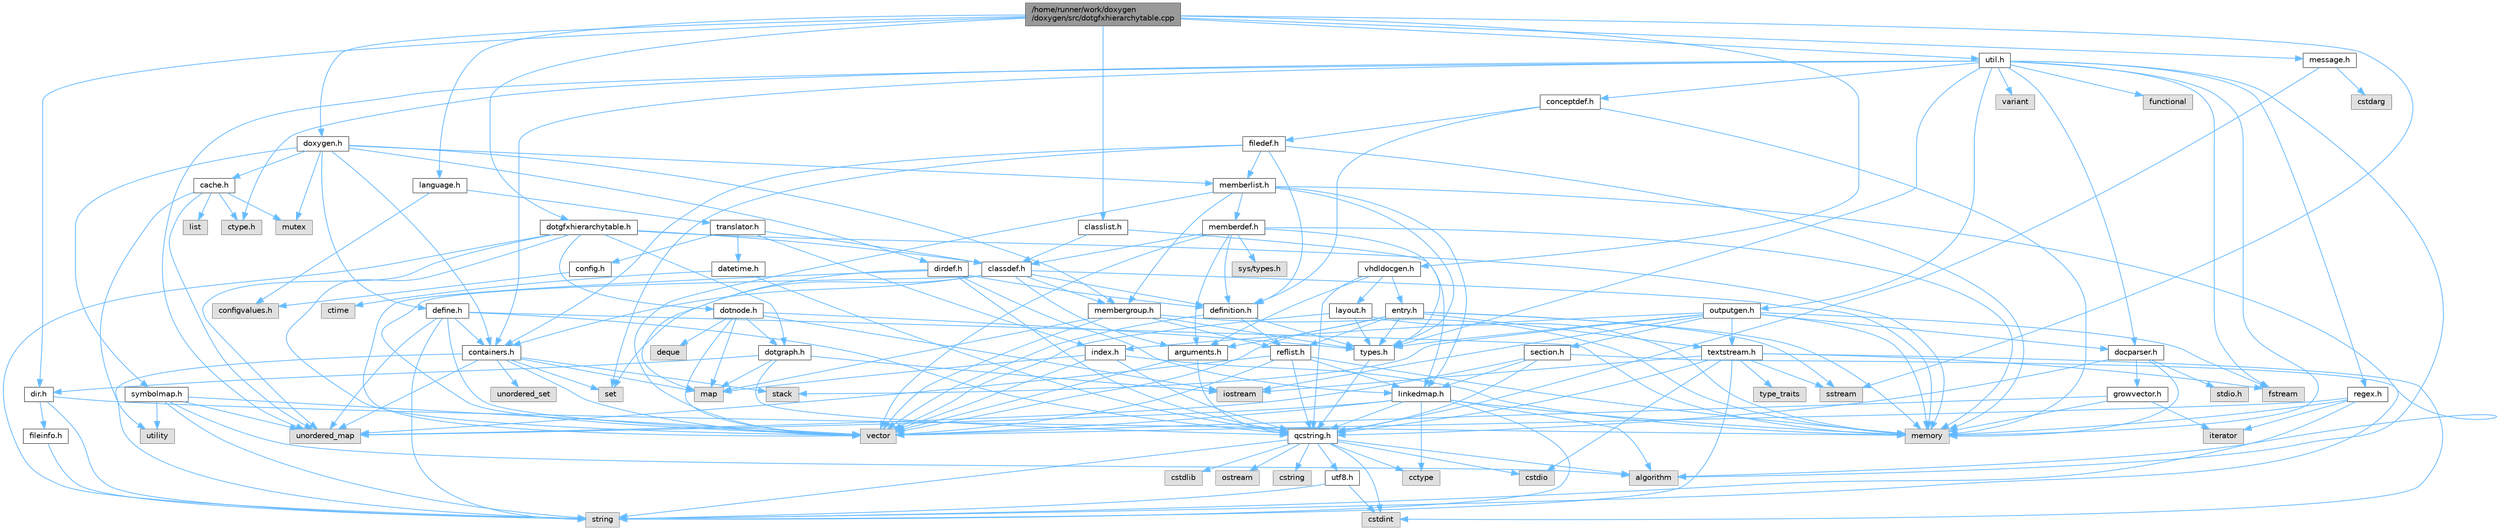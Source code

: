 digraph "/home/runner/work/doxygen/doxygen/src/dotgfxhierarchytable.cpp"
{
 // INTERACTIVE_SVG=YES
 // LATEX_PDF_SIZE
  bgcolor="transparent";
  edge [fontname=Helvetica,fontsize=10,labelfontname=Helvetica,labelfontsize=10];
  node [fontname=Helvetica,fontsize=10,shape=box,height=0.2,width=0.4];
  Node1 [id="Node000001",label="/home/runner/work/doxygen\l/doxygen/src/dotgfxhierarchytable.cpp",height=0.2,width=0.4,color="gray40", fillcolor="grey60", style="filled", fontcolor="black"];
  Node1 -> Node2 [id="edge1_Node000001_Node000002",color="steelblue1",style="solid"];
  Node2 [id="Node000002",label="sstream",height=0.2,width=0.4,color="grey60", fillcolor="#E0E0E0", style="filled"];
  Node1 -> Node3 [id="edge2_Node000001_Node000003",color="steelblue1",style="solid"];
  Node3 [id="Node000003",label="dotgfxhierarchytable.h",height=0.2,width=0.4,color="grey40", fillcolor="white", style="filled",URL="$d2/de7/dotgfxhierarchytable_8h.html",tooltip=" "];
  Node3 -> Node4 [id="edge3_Node000003_Node000004",color="steelblue1",style="solid"];
  Node4 [id="Node000004",label="memory",height=0.2,width=0.4,color="grey60", fillcolor="#E0E0E0", style="filled"];
  Node3 -> Node5 [id="edge4_Node000003_Node000005",color="steelblue1",style="solid"];
  Node5 [id="Node000005",label="string",height=0.2,width=0.4,color="grey60", fillcolor="#E0E0E0", style="filled"];
  Node3 -> Node6 [id="edge5_Node000003_Node000006",color="steelblue1",style="solid"];
  Node6 [id="Node000006",label="unordered_map",height=0.2,width=0.4,color="grey60", fillcolor="#E0E0E0", style="filled"];
  Node3 -> Node7 [id="edge6_Node000003_Node000007",color="steelblue1",style="solid"];
  Node7 [id="Node000007",label="vector",height=0.2,width=0.4,color="grey60", fillcolor="#E0E0E0", style="filled"];
  Node3 -> Node8 [id="edge7_Node000003_Node000008",color="steelblue1",style="solid"];
  Node8 [id="Node000008",label="classdef.h",height=0.2,width=0.4,color="grey40", fillcolor="white", style="filled",URL="$d1/da6/classdef_8h.html",tooltip=" "];
  Node8 -> Node4 [id="edge8_Node000008_Node000004",color="steelblue1",style="solid"];
  Node8 -> Node7 [id="edge9_Node000008_Node000007",color="steelblue1",style="solid"];
  Node8 -> Node9 [id="edge10_Node000008_Node000009",color="steelblue1",style="solid"];
  Node9 [id="Node000009",label="set",height=0.2,width=0.4,color="grey60", fillcolor="#E0E0E0", style="filled"];
  Node8 -> Node10 [id="edge11_Node000008_Node000010",color="steelblue1",style="solid"];
  Node10 [id="Node000010",label="containers.h",height=0.2,width=0.4,color="grey40", fillcolor="white", style="filled",URL="$d5/d75/containers_8h.html",tooltip=" "];
  Node10 -> Node7 [id="edge12_Node000010_Node000007",color="steelblue1",style="solid"];
  Node10 -> Node5 [id="edge13_Node000010_Node000005",color="steelblue1",style="solid"];
  Node10 -> Node9 [id="edge14_Node000010_Node000009",color="steelblue1",style="solid"];
  Node10 -> Node11 [id="edge15_Node000010_Node000011",color="steelblue1",style="solid"];
  Node11 [id="Node000011",label="map",height=0.2,width=0.4,color="grey60", fillcolor="#E0E0E0", style="filled"];
  Node10 -> Node12 [id="edge16_Node000010_Node000012",color="steelblue1",style="solid"];
  Node12 [id="Node000012",label="unordered_set",height=0.2,width=0.4,color="grey60", fillcolor="#E0E0E0", style="filled"];
  Node10 -> Node6 [id="edge17_Node000010_Node000006",color="steelblue1",style="solid"];
  Node10 -> Node13 [id="edge18_Node000010_Node000013",color="steelblue1",style="solid"];
  Node13 [id="Node000013",label="stack",height=0.2,width=0.4,color="grey60", fillcolor="#E0E0E0", style="filled"];
  Node8 -> Node14 [id="edge19_Node000008_Node000014",color="steelblue1",style="solid"];
  Node14 [id="Node000014",label="definition.h",height=0.2,width=0.4,color="grey40", fillcolor="white", style="filled",URL="$df/da1/definition_8h.html",tooltip=" "];
  Node14 -> Node7 [id="edge20_Node000014_Node000007",color="steelblue1",style="solid"];
  Node14 -> Node15 [id="edge21_Node000014_Node000015",color="steelblue1",style="solid"];
  Node15 [id="Node000015",label="types.h",height=0.2,width=0.4,color="grey40", fillcolor="white", style="filled",URL="$d9/d49/types_8h.html",tooltip="This file contains a number of basic enums and types."];
  Node15 -> Node16 [id="edge22_Node000015_Node000016",color="steelblue1",style="solid"];
  Node16 [id="Node000016",label="qcstring.h",height=0.2,width=0.4,color="grey40", fillcolor="white", style="filled",URL="$d7/d5c/qcstring_8h.html",tooltip=" "];
  Node16 -> Node5 [id="edge23_Node000016_Node000005",color="steelblue1",style="solid"];
  Node16 -> Node17 [id="edge24_Node000016_Node000017",color="steelblue1",style="solid"];
  Node17 [id="Node000017",label="algorithm",height=0.2,width=0.4,color="grey60", fillcolor="#E0E0E0", style="filled"];
  Node16 -> Node18 [id="edge25_Node000016_Node000018",color="steelblue1",style="solid"];
  Node18 [id="Node000018",label="cctype",height=0.2,width=0.4,color="grey60", fillcolor="#E0E0E0", style="filled"];
  Node16 -> Node19 [id="edge26_Node000016_Node000019",color="steelblue1",style="solid"];
  Node19 [id="Node000019",label="cstring",height=0.2,width=0.4,color="grey60", fillcolor="#E0E0E0", style="filled"];
  Node16 -> Node20 [id="edge27_Node000016_Node000020",color="steelblue1",style="solid"];
  Node20 [id="Node000020",label="cstdio",height=0.2,width=0.4,color="grey60", fillcolor="#E0E0E0", style="filled"];
  Node16 -> Node21 [id="edge28_Node000016_Node000021",color="steelblue1",style="solid"];
  Node21 [id="Node000021",label="cstdlib",height=0.2,width=0.4,color="grey60", fillcolor="#E0E0E0", style="filled"];
  Node16 -> Node22 [id="edge29_Node000016_Node000022",color="steelblue1",style="solid"];
  Node22 [id="Node000022",label="cstdint",height=0.2,width=0.4,color="grey60", fillcolor="#E0E0E0", style="filled"];
  Node16 -> Node23 [id="edge30_Node000016_Node000023",color="steelblue1",style="solid"];
  Node23 [id="Node000023",label="ostream",height=0.2,width=0.4,color="grey60", fillcolor="#E0E0E0", style="filled"];
  Node16 -> Node24 [id="edge31_Node000016_Node000024",color="steelblue1",style="solid"];
  Node24 [id="Node000024",label="utf8.h",height=0.2,width=0.4,color="grey40", fillcolor="white", style="filled",URL="$db/d7c/utf8_8h.html",tooltip="Various UTF8 related helper functions."];
  Node24 -> Node22 [id="edge32_Node000024_Node000022",color="steelblue1",style="solid"];
  Node24 -> Node5 [id="edge33_Node000024_Node000005",color="steelblue1",style="solid"];
  Node14 -> Node25 [id="edge34_Node000014_Node000025",color="steelblue1",style="solid"];
  Node25 [id="Node000025",label="reflist.h",height=0.2,width=0.4,color="grey40", fillcolor="white", style="filled",URL="$d1/d02/reflist_8h.html",tooltip=" "];
  Node25 -> Node7 [id="edge35_Node000025_Node000007",color="steelblue1",style="solid"];
  Node25 -> Node6 [id="edge36_Node000025_Node000006",color="steelblue1",style="solid"];
  Node25 -> Node4 [id="edge37_Node000025_Node000004",color="steelblue1",style="solid"];
  Node25 -> Node16 [id="edge38_Node000025_Node000016",color="steelblue1",style="solid"];
  Node25 -> Node26 [id="edge39_Node000025_Node000026",color="steelblue1",style="solid"];
  Node26 [id="Node000026",label="linkedmap.h",height=0.2,width=0.4,color="grey40", fillcolor="white", style="filled",URL="$da/de1/linkedmap_8h.html",tooltip=" "];
  Node26 -> Node6 [id="edge40_Node000026_Node000006",color="steelblue1",style="solid"];
  Node26 -> Node7 [id="edge41_Node000026_Node000007",color="steelblue1",style="solid"];
  Node26 -> Node4 [id="edge42_Node000026_Node000004",color="steelblue1",style="solid"];
  Node26 -> Node5 [id="edge43_Node000026_Node000005",color="steelblue1",style="solid"];
  Node26 -> Node17 [id="edge44_Node000026_Node000017",color="steelblue1",style="solid"];
  Node26 -> Node18 [id="edge45_Node000026_Node000018",color="steelblue1",style="solid"];
  Node26 -> Node16 [id="edge46_Node000026_Node000016",color="steelblue1",style="solid"];
  Node8 -> Node27 [id="edge47_Node000008_Node000027",color="steelblue1",style="solid"];
  Node27 [id="Node000027",label="arguments.h",height=0.2,width=0.4,color="grey40", fillcolor="white", style="filled",URL="$df/d9b/arguments_8h.html",tooltip=" "];
  Node27 -> Node7 [id="edge48_Node000027_Node000007",color="steelblue1",style="solid"];
  Node27 -> Node16 [id="edge49_Node000027_Node000016",color="steelblue1",style="solid"];
  Node8 -> Node28 [id="edge50_Node000008_Node000028",color="steelblue1",style="solid"];
  Node28 [id="Node000028",label="membergroup.h",height=0.2,width=0.4,color="grey40", fillcolor="white", style="filled",URL="$d9/d11/membergroup_8h.html",tooltip=" "];
  Node28 -> Node7 [id="edge51_Node000028_Node000007",color="steelblue1",style="solid"];
  Node28 -> Node11 [id="edge52_Node000028_Node000011",color="steelblue1",style="solid"];
  Node28 -> Node4 [id="edge53_Node000028_Node000004",color="steelblue1",style="solid"];
  Node28 -> Node15 [id="edge54_Node000028_Node000015",color="steelblue1",style="solid"];
  Node28 -> Node25 [id="edge55_Node000028_Node000025",color="steelblue1",style="solid"];
  Node3 -> Node29 [id="edge56_Node000003_Node000029",color="steelblue1",style="solid"];
  Node29 [id="Node000029",label="dotgraph.h",height=0.2,width=0.4,color="grey40", fillcolor="white", style="filled",URL="$d0/daa/dotgraph_8h.html",tooltip=" "];
  Node29 -> Node30 [id="edge57_Node000029_Node000030",color="steelblue1",style="solid"];
  Node30 [id="Node000030",label="iostream",height=0.2,width=0.4,color="grey60", fillcolor="#E0E0E0", style="filled"];
  Node29 -> Node11 [id="edge58_Node000029_Node000011",color="steelblue1",style="solid"];
  Node29 -> Node16 [id="edge59_Node000029_Node000016",color="steelblue1",style="solid"];
  Node29 -> Node31 [id="edge60_Node000029_Node000031",color="steelblue1",style="solid"];
  Node31 [id="Node000031",label="dir.h",height=0.2,width=0.4,color="grey40", fillcolor="white", style="filled",URL="$df/d9c/dir_8h.html",tooltip=" "];
  Node31 -> Node5 [id="edge61_Node000031_Node000005",color="steelblue1",style="solid"];
  Node31 -> Node4 [id="edge62_Node000031_Node000004",color="steelblue1",style="solid"];
  Node31 -> Node32 [id="edge63_Node000031_Node000032",color="steelblue1",style="solid"];
  Node32 [id="Node000032",label="fileinfo.h",height=0.2,width=0.4,color="grey40", fillcolor="white", style="filled",URL="$df/d45/fileinfo_8h.html",tooltip=" "];
  Node32 -> Node5 [id="edge64_Node000032_Node000005",color="steelblue1",style="solid"];
  Node3 -> Node33 [id="edge65_Node000003_Node000033",color="steelblue1",style="solid"];
  Node33 [id="Node000033",label="dotnode.h",height=0.2,width=0.4,color="grey40", fillcolor="white", style="filled",URL="$d8/d3b/dotnode_8h.html",tooltip=" "];
  Node33 -> Node7 [id="edge66_Node000033_Node000007",color="steelblue1",style="solid"];
  Node33 -> Node11 [id="edge67_Node000033_Node000011",color="steelblue1",style="solid"];
  Node33 -> Node34 [id="edge68_Node000033_Node000034",color="steelblue1",style="solid"];
  Node34 [id="Node000034",label="deque",height=0.2,width=0.4,color="grey60", fillcolor="#E0E0E0", style="filled"];
  Node33 -> Node30 [id="edge69_Node000033_Node000030",color="steelblue1",style="solid"];
  Node33 -> Node15 [id="edge70_Node000033_Node000015",color="steelblue1",style="solid"];
  Node33 -> Node29 [id="edge71_Node000033_Node000029",color="steelblue1",style="solid"];
  Node1 -> Node35 [id="edge72_Node000001_Node000035",color="steelblue1",style="solid"];
  Node35 [id="Node000035",label="language.h",height=0.2,width=0.4,color="grey40", fillcolor="white", style="filled",URL="$d8/dce/language_8h.html",tooltip=" "];
  Node35 -> Node36 [id="edge73_Node000035_Node000036",color="steelblue1",style="solid"];
  Node36 [id="Node000036",label="translator.h",height=0.2,width=0.4,color="grey40", fillcolor="white", style="filled",URL="$d9/df1/translator_8h.html",tooltip=" "];
  Node36 -> Node8 [id="edge74_Node000036_Node000008",color="steelblue1",style="solid"];
  Node36 -> Node37 [id="edge75_Node000036_Node000037",color="steelblue1",style="solid"];
  Node37 [id="Node000037",label="config.h",height=0.2,width=0.4,color="grey40", fillcolor="white", style="filled",URL="$db/d16/config_8h.html",tooltip=" "];
  Node37 -> Node38 [id="edge76_Node000037_Node000038",color="steelblue1",style="solid"];
  Node38 [id="Node000038",label="configvalues.h",height=0.2,width=0.4,color="grey60", fillcolor="#E0E0E0", style="filled"];
  Node36 -> Node39 [id="edge77_Node000036_Node000039",color="steelblue1",style="solid"];
  Node39 [id="Node000039",label="datetime.h",height=0.2,width=0.4,color="grey40", fillcolor="white", style="filled",URL="$de/d1b/datetime_8h.html",tooltip=" "];
  Node39 -> Node40 [id="edge78_Node000039_Node000040",color="steelblue1",style="solid"];
  Node40 [id="Node000040",label="ctime",height=0.2,width=0.4,color="grey60", fillcolor="#E0E0E0", style="filled"];
  Node39 -> Node16 [id="edge79_Node000039_Node000016",color="steelblue1",style="solid"];
  Node36 -> Node41 [id="edge80_Node000036_Node000041",color="steelblue1",style="solid"];
  Node41 [id="Node000041",label="index.h",height=0.2,width=0.4,color="grey40", fillcolor="white", style="filled",URL="$d1/db5/index_8h.html",tooltip=" "];
  Node41 -> Node4 [id="edge81_Node000041_Node000004",color="steelblue1",style="solid"];
  Node41 -> Node7 [id="edge82_Node000041_Node000007",color="steelblue1",style="solid"];
  Node41 -> Node11 [id="edge83_Node000041_Node000011",color="steelblue1",style="solid"];
  Node41 -> Node16 [id="edge84_Node000041_Node000016",color="steelblue1",style="solid"];
  Node35 -> Node38 [id="edge85_Node000035_Node000038",color="steelblue1",style="solid"];
  Node1 -> Node42 [id="edge86_Node000001_Node000042",color="steelblue1",style="solid"];
  Node42 [id="Node000042",label="util.h",height=0.2,width=0.4,color="grey40", fillcolor="white", style="filled",URL="$d8/d3c/util_8h.html",tooltip="A bunch of utility functions."];
  Node42 -> Node4 [id="edge87_Node000042_Node000004",color="steelblue1",style="solid"];
  Node42 -> Node6 [id="edge88_Node000042_Node000006",color="steelblue1",style="solid"];
  Node42 -> Node17 [id="edge89_Node000042_Node000017",color="steelblue1",style="solid"];
  Node42 -> Node43 [id="edge90_Node000042_Node000043",color="steelblue1",style="solid"];
  Node43 [id="Node000043",label="functional",height=0.2,width=0.4,color="grey60", fillcolor="#E0E0E0", style="filled"];
  Node42 -> Node44 [id="edge91_Node000042_Node000044",color="steelblue1",style="solid"];
  Node44 [id="Node000044",label="fstream",height=0.2,width=0.4,color="grey60", fillcolor="#E0E0E0", style="filled"];
  Node42 -> Node45 [id="edge92_Node000042_Node000045",color="steelblue1",style="solid"];
  Node45 [id="Node000045",label="variant",height=0.2,width=0.4,color="grey60", fillcolor="#E0E0E0", style="filled"];
  Node42 -> Node46 [id="edge93_Node000042_Node000046",color="steelblue1",style="solid"];
  Node46 [id="Node000046",label="ctype.h",height=0.2,width=0.4,color="grey60", fillcolor="#E0E0E0", style="filled"];
  Node42 -> Node15 [id="edge94_Node000042_Node000015",color="steelblue1",style="solid"];
  Node42 -> Node47 [id="edge95_Node000042_Node000047",color="steelblue1",style="solid"];
  Node47 [id="Node000047",label="docparser.h",height=0.2,width=0.4,color="grey40", fillcolor="white", style="filled",URL="$de/d9c/docparser_8h.html",tooltip=" "];
  Node47 -> Node48 [id="edge96_Node000047_Node000048",color="steelblue1",style="solid"];
  Node48 [id="Node000048",label="stdio.h",height=0.2,width=0.4,color="grey60", fillcolor="#E0E0E0", style="filled"];
  Node47 -> Node4 [id="edge97_Node000047_Node000004",color="steelblue1",style="solid"];
  Node47 -> Node16 [id="edge98_Node000047_Node000016",color="steelblue1",style="solid"];
  Node47 -> Node49 [id="edge99_Node000047_Node000049",color="steelblue1",style="solid"];
  Node49 [id="Node000049",label="growvector.h",height=0.2,width=0.4,color="grey40", fillcolor="white", style="filled",URL="$d7/d50/growvector_8h.html",tooltip=" "];
  Node49 -> Node7 [id="edge100_Node000049_Node000007",color="steelblue1",style="solid"];
  Node49 -> Node4 [id="edge101_Node000049_Node000004",color="steelblue1",style="solid"];
  Node49 -> Node50 [id="edge102_Node000049_Node000050",color="steelblue1",style="solid"];
  Node50 [id="Node000050",label="iterator",height=0.2,width=0.4,color="grey60", fillcolor="#E0E0E0", style="filled"];
  Node42 -> Node10 [id="edge103_Node000042_Node000010",color="steelblue1",style="solid"];
  Node42 -> Node51 [id="edge104_Node000042_Node000051",color="steelblue1",style="solid"];
  Node51 [id="Node000051",label="outputgen.h",height=0.2,width=0.4,color="grey40", fillcolor="white", style="filled",URL="$df/d06/outputgen_8h.html",tooltip=" "];
  Node51 -> Node4 [id="edge105_Node000051_Node000004",color="steelblue1",style="solid"];
  Node51 -> Node13 [id="edge106_Node000051_Node000013",color="steelblue1",style="solid"];
  Node51 -> Node30 [id="edge107_Node000051_Node000030",color="steelblue1",style="solid"];
  Node51 -> Node44 [id="edge108_Node000051_Node000044",color="steelblue1",style="solid"];
  Node51 -> Node15 [id="edge109_Node000051_Node000015",color="steelblue1",style="solid"];
  Node51 -> Node41 [id="edge110_Node000051_Node000041",color="steelblue1",style="solid"];
  Node51 -> Node52 [id="edge111_Node000051_Node000052",color="steelblue1",style="solid"];
  Node52 [id="Node000052",label="section.h",height=0.2,width=0.4,color="grey40", fillcolor="white", style="filled",URL="$d1/d2a/section_8h.html",tooltip=" "];
  Node52 -> Node5 [id="edge112_Node000052_Node000005",color="steelblue1",style="solid"];
  Node52 -> Node6 [id="edge113_Node000052_Node000006",color="steelblue1",style="solid"];
  Node52 -> Node16 [id="edge114_Node000052_Node000016",color="steelblue1",style="solid"];
  Node52 -> Node26 [id="edge115_Node000052_Node000026",color="steelblue1",style="solid"];
  Node51 -> Node53 [id="edge116_Node000051_Node000053",color="steelblue1",style="solid"];
  Node53 [id="Node000053",label="textstream.h",height=0.2,width=0.4,color="grey40", fillcolor="white", style="filled",URL="$d4/d7d/textstream_8h.html",tooltip=" "];
  Node53 -> Node5 [id="edge117_Node000053_Node000005",color="steelblue1",style="solid"];
  Node53 -> Node30 [id="edge118_Node000053_Node000030",color="steelblue1",style="solid"];
  Node53 -> Node2 [id="edge119_Node000053_Node000002",color="steelblue1",style="solid"];
  Node53 -> Node22 [id="edge120_Node000053_Node000022",color="steelblue1",style="solid"];
  Node53 -> Node20 [id="edge121_Node000053_Node000020",color="steelblue1",style="solid"];
  Node53 -> Node44 [id="edge122_Node000053_Node000044",color="steelblue1",style="solid"];
  Node53 -> Node54 [id="edge123_Node000053_Node000054",color="steelblue1",style="solid"];
  Node54 [id="Node000054",label="type_traits",height=0.2,width=0.4,color="grey60", fillcolor="#E0E0E0", style="filled"];
  Node53 -> Node16 [id="edge124_Node000053_Node000016",color="steelblue1",style="solid"];
  Node51 -> Node47 [id="edge125_Node000051_Node000047",color="steelblue1",style="solid"];
  Node42 -> Node55 [id="edge126_Node000042_Node000055",color="steelblue1",style="solid"];
  Node55 [id="Node000055",label="regex.h",height=0.2,width=0.4,color="grey40", fillcolor="white", style="filled",URL="$d1/d21/regex_8h.html",tooltip=" "];
  Node55 -> Node4 [id="edge127_Node000055_Node000004",color="steelblue1",style="solid"];
  Node55 -> Node5 [id="edge128_Node000055_Node000005",color="steelblue1",style="solid"];
  Node55 -> Node7 [id="edge129_Node000055_Node000007",color="steelblue1",style="solid"];
  Node55 -> Node50 [id="edge130_Node000055_Node000050",color="steelblue1",style="solid"];
  Node42 -> Node56 [id="edge131_Node000042_Node000056",color="steelblue1",style="solid"];
  Node56 [id="Node000056",label="conceptdef.h",height=0.2,width=0.4,color="grey40", fillcolor="white", style="filled",URL="$da/df1/conceptdef_8h.html",tooltip=" "];
  Node56 -> Node4 [id="edge132_Node000056_Node000004",color="steelblue1",style="solid"];
  Node56 -> Node14 [id="edge133_Node000056_Node000014",color="steelblue1",style="solid"];
  Node56 -> Node57 [id="edge134_Node000056_Node000057",color="steelblue1",style="solid"];
  Node57 [id="Node000057",label="filedef.h",height=0.2,width=0.4,color="grey40", fillcolor="white", style="filled",URL="$d4/d3a/filedef_8h.html",tooltip=" "];
  Node57 -> Node4 [id="edge135_Node000057_Node000004",color="steelblue1",style="solid"];
  Node57 -> Node9 [id="edge136_Node000057_Node000009",color="steelblue1",style="solid"];
  Node57 -> Node14 [id="edge137_Node000057_Node000014",color="steelblue1",style="solid"];
  Node57 -> Node58 [id="edge138_Node000057_Node000058",color="steelblue1",style="solid"];
  Node58 [id="Node000058",label="memberlist.h",height=0.2,width=0.4,color="grey40", fillcolor="white", style="filled",URL="$dd/d78/memberlist_8h.html",tooltip=" "];
  Node58 -> Node7 [id="edge139_Node000058_Node000007",color="steelblue1",style="solid"];
  Node58 -> Node17 [id="edge140_Node000058_Node000017",color="steelblue1",style="solid"];
  Node58 -> Node59 [id="edge141_Node000058_Node000059",color="steelblue1",style="solid"];
  Node59 [id="Node000059",label="memberdef.h",height=0.2,width=0.4,color="grey40", fillcolor="white", style="filled",URL="$d4/d46/memberdef_8h.html",tooltip=" "];
  Node59 -> Node7 [id="edge142_Node000059_Node000007",color="steelblue1",style="solid"];
  Node59 -> Node4 [id="edge143_Node000059_Node000004",color="steelblue1",style="solid"];
  Node59 -> Node60 [id="edge144_Node000059_Node000060",color="steelblue1",style="solid"];
  Node60 [id="Node000060",label="sys/types.h",height=0.2,width=0.4,color="grey60", fillcolor="#E0E0E0", style="filled"];
  Node59 -> Node15 [id="edge145_Node000059_Node000015",color="steelblue1",style="solid"];
  Node59 -> Node14 [id="edge146_Node000059_Node000014",color="steelblue1",style="solid"];
  Node59 -> Node27 [id="edge147_Node000059_Node000027",color="steelblue1",style="solid"];
  Node59 -> Node8 [id="edge148_Node000059_Node000008",color="steelblue1",style="solid"];
  Node58 -> Node26 [id="edge149_Node000058_Node000026",color="steelblue1",style="solid"];
  Node58 -> Node15 [id="edge150_Node000058_Node000015",color="steelblue1",style="solid"];
  Node58 -> Node28 [id="edge151_Node000058_Node000028",color="steelblue1",style="solid"];
  Node57 -> Node10 [id="edge152_Node000057_Node000010",color="steelblue1",style="solid"];
  Node1 -> Node61 [id="edge153_Node000001_Node000061",color="steelblue1",style="solid"];
  Node61 [id="Node000061",label="message.h",height=0.2,width=0.4,color="grey40", fillcolor="white", style="filled",URL="$d2/d0d/message_8h.html",tooltip=" "];
  Node61 -> Node62 [id="edge154_Node000061_Node000062",color="steelblue1",style="solid"];
  Node62 [id="Node000062",label="cstdarg",height=0.2,width=0.4,color="grey60", fillcolor="#E0E0E0", style="filled"];
  Node61 -> Node16 [id="edge155_Node000061_Node000016",color="steelblue1",style="solid"];
  Node1 -> Node63 [id="edge156_Node000001_Node000063",color="steelblue1",style="solid"];
  Node63 [id="Node000063",label="doxygen.h",height=0.2,width=0.4,color="grey40", fillcolor="white", style="filled",URL="$d1/da1/doxygen_8h.html",tooltip=" "];
  Node63 -> Node64 [id="edge157_Node000063_Node000064",color="steelblue1",style="solid"];
  Node64 [id="Node000064",label="mutex",height=0.2,width=0.4,color="grey60", fillcolor="#E0E0E0", style="filled"];
  Node63 -> Node10 [id="edge158_Node000063_Node000010",color="steelblue1",style="solid"];
  Node63 -> Node28 [id="edge159_Node000063_Node000028",color="steelblue1",style="solid"];
  Node63 -> Node65 [id="edge160_Node000063_Node000065",color="steelblue1",style="solid"];
  Node65 [id="Node000065",label="dirdef.h",height=0.2,width=0.4,color="grey40", fillcolor="white", style="filled",URL="$d6/d15/dirdef_8h.html",tooltip=" "];
  Node65 -> Node7 [id="edge161_Node000065_Node000007",color="steelblue1",style="solid"];
  Node65 -> Node11 [id="edge162_Node000065_Node000011",color="steelblue1",style="solid"];
  Node65 -> Node16 [id="edge163_Node000065_Node000016",color="steelblue1",style="solid"];
  Node65 -> Node26 [id="edge164_Node000065_Node000026",color="steelblue1",style="solid"];
  Node65 -> Node14 [id="edge165_Node000065_Node000014",color="steelblue1",style="solid"];
  Node63 -> Node58 [id="edge166_Node000063_Node000058",color="steelblue1",style="solid"];
  Node63 -> Node66 [id="edge167_Node000063_Node000066",color="steelblue1",style="solid"];
  Node66 [id="Node000066",label="define.h",height=0.2,width=0.4,color="grey40", fillcolor="white", style="filled",URL="$df/d67/define_8h.html",tooltip=" "];
  Node66 -> Node7 [id="edge168_Node000066_Node000007",color="steelblue1",style="solid"];
  Node66 -> Node4 [id="edge169_Node000066_Node000004",color="steelblue1",style="solid"];
  Node66 -> Node5 [id="edge170_Node000066_Node000005",color="steelblue1",style="solid"];
  Node66 -> Node6 [id="edge171_Node000066_Node000006",color="steelblue1",style="solid"];
  Node66 -> Node16 [id="edge172_Node000066_Node000016",color="steelblue1",style="solid"];
  Node66 -> Node10 [id="edge173_Node000066_Node000010",color="steelblue1",style="solid"];
  Node63 -> Node67 [id="edge174_Node000063_Node000067",color="steelblue1",style="solid"];
  Node67 [id="Node000067",label="cache.h",height=0.2,width=0.4,color="grey40", fillcolor="white", style="filled",URL="$d3/d26/cache_8h.html",tooltip=" "];
  Node67 -> Node68 [id="edge175_Node000067_Node000068",color="steelblue1",style="solid"];
  Node68 [id="Node000068",label="list",height=0.2,width=0.4,color="grey60", fillcolor="#E0E0E0", style="filled"];
  Node67 -> Node6 [id="edge176_Node000067_Node000006",color="steelblue1",style="solid"];
  Node67 -> Node64 [id="edge177_Node000067_Node000064",color="steelblue1",style="solid"];
  Node67 -> Node69 [id="edge178_Node000067_Node000069",color="steelblue1",style="solid"];
  Node69 [id="Node000069",label="utility",height=0.2,width=0.4,color="grey60", fillcolor="#E0E0E0", style="filled"];
  Node67 -> Node46 [id="edge179_Node000067_Node000046",color="steelblue1",style="solid"];
  Node63 -> Node70 [id="edge180_Node000063_Node000070",color="steelblue1",style="solid"];
  Node70 [id="Node000070",label="symbolmap.h",height=0.2,width=0.4,color="grey40", fillcolor="white", style="filled",URL="$d7/ddd/symbolmap_8h.html",tooltip=" "];
  Node70 -> Node17 [id="edge181_Node000070_Node000017",color="steelblue1",style="solid"];
  Node70 -> Node6 [id="edge182_Node000070_Node000006",color="steelblue1",style="solid"];
  Node70 -> Node7 [id="edge183_Node000070_Node000007",color="steelblue1",style="solid"];
  Node70 -> Node5 [id="edge184_Node000070_Node000005",color="steelblue1",style="solid"];
  Node70 -> Node69 [id="edge185_Node000070_Node000069",color="steelblue1",style="solid"];
  Node1 -> Node71 [id="edge186_Node000001_Node000071",color="steelblue1",style="solid"];
  Node71 [id="Node000071",label="classlist.h",height=0.2,width=0.4,color="grey40", fillcolor="white", style="filled",URL="$d2/df8/classlist_8h.html",tooltip=" "];
  Node71 -> Node26 [id="edge187_Node000071_Node000026",color="steelblue1",style="solid"];
  Node71 -> Node8 [id="edge188_Node000071_Node000008",color="steelblue1",style="solid"];
  Node1 -> Node31 [id="edge189_Node000001_Node000031",color="steelblue1",style="solid"];
  Node1 -> Node72 [id="edge190_Node000001_Node000072",color="steelblue1",style="solid"];
  Node72 [id="Node000072",label="vhdldocgen.h",height=0.2,width=0.4,color="grey40", fillcolor="white", style="filled",URL="$dd/dec/vhdldocgen_8h.html",tooltip=" "];
  Node72 -> Node16 [id="edge191_Node000072_Node000016",color="steelblue1",style="solid"];
  Node72 -> Node73 [id="edge192_Node000072_Node000073",color="steelblue1",style="solid"];
  Node73 [id="Node000073",label="layout.h",height=0.2,width=0.4,color="grey40", fillcolor="white", style="filled",URL="$db/d51/layout_8h.html",tooltip=" "];
  Node73 -> Node4 [id="edge193_Node000073_Node000004",color="steelblue1",style="solid"];
  Node73 -> Node7 [id="edge194_Node000073_Node000007",color="steelblue1",style="solid"];
  Node73 -> Node15 [id="edge195_Node000073_Node000015",color="steelblue1",style="solid"];
  Node72 -> Node27 [id="edge196_Node000072_Node000027",color="steelblue1",style="solid"];
  Node72 -> Node74 [id="edge197_Node000072_Node000074",color="steelblue1",style="solid"];
  Node74 [id="Node000074",label="entry.h",height=0.2,width=0.4,color="grey40", fillcolor="white", style="filled",URL="$d1/dc6/entry_8h.html",tooltip=" "];
  Node74 -> Node7 [id="edge198_Node000074_Node000007",color="steelblue1",style="solid"];
  Node74 -> Node4 [id="edge199_Node000074_Node000004",color="steelblue1",style="solid"];
  Node74 -> Node2 [id="edge200_Node000074_Node000002",color="steelblue1",style="solid"];
  Node74 -> Node15 [id="edge201_Node000074_Node000015",color="steelblue1",style="solid"];
  Node74 -> Node27 [id="edge202_Node000074_Node000027",color="steelblue1",style="solid"];
  Node74 -> Node25 [id="edge203_Node000074_Node000025",color="steelblue1",style="solid"];
  Node74 -> Node53 [id="edge204_Node000074_Node000053",color="steelblue1",style="solid"];
}

